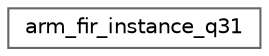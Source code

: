 digraph "Graphical Class Hierarchy"
{
 // LATEX_PDF_SIZE
  bgcolor="transparent";
  edge [fontname=Helvetica,fontsize=10,labelfontname=Helvetica,labelfontsize=10];
  node [fontname=Helvetica,fontsize=10,shape=box,height=0.2,width=0.4];
  rankdir="LR";
  Node0 [id="Node000000",label="arm_fir_instance_q31",height=0.2,width=0.4,color="grey40", fillcolor="white", style="filled",URL="$structarm__fir__instance__q31.html",tooltip="Instance structure for the Q31 FIR filter."];
}
